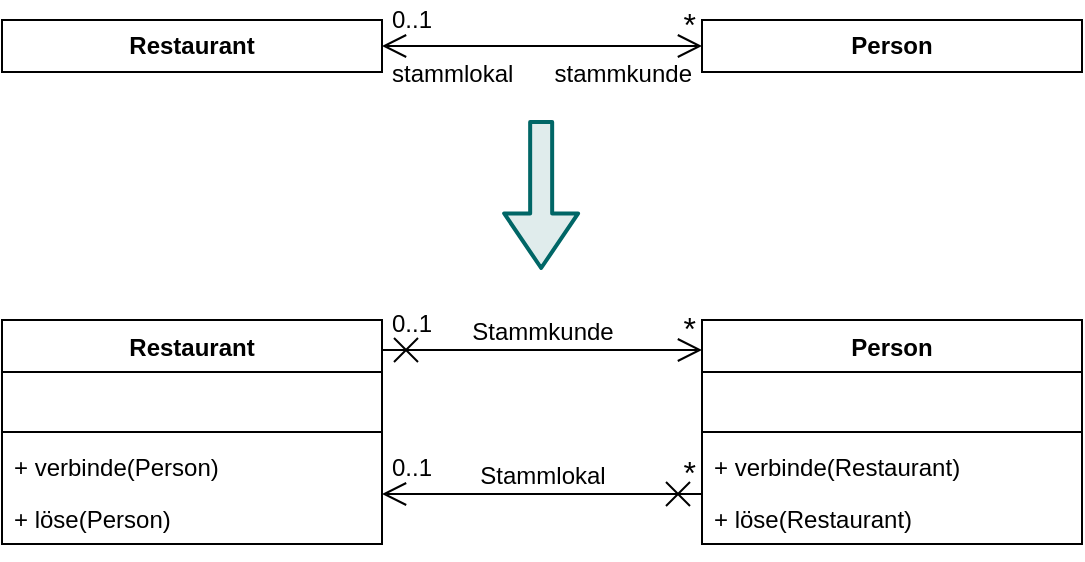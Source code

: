 <mxfile version="25.0.3">
  <diagram name="Seite-1" id="BKRfMI5abuOFoWmJq0zK">
    <mxGraphModel dx="875" dy="473" grid="1" gridSize="10" guides="1" tooltips="1" connect="1" arrows="1" fold="1" page="1" pageScale="1" pageWidth="827" pageHeight="1169" math="0" shadow="0">
      <root>
        <mxCell id="0" />
        <mxCell id="1" parent="0" />
        <mxCell id="IaKYG4yvnXf-astbD4Oj-56" value="" style="rounded=0;whiteSpace=wrap;html=1;strokeColor=none;" parent="1" vertex="1">
          <mxGeometry x="80" y="80" width="540" height="280" as="geometry" />
        </mxCell>
        <mxCell id="MBw85vdi80VA92OxYh2Z-2" value="Restaurant" style="rounded=0;whiteSpace=wrap;html=1;fontStyle=1" parent="1" vertex="1">
          <mxGeometry x="80" y="90" width="190" height="26" as="geometry" />
        </mxCell>
        <mxCell id="MBw85vdi80VA92OxYh2Z-3" value="Person" style="rounded=0;whiteSpace=wrap;html=1;fontStyle=1" parent="1" vertex="1">
          <mxGeometry x="430" y="90" width="190" height="26" as="geometry" />
        </mxCell>
        <mxCell id="ttQVAZBpi68U4xG_rW-i-1" value="" style="endArrow=open;html=1;rounded=0;align=center;verticalAlign=top;endFill=0;labelBackgroundColor=none;exitX=1;exitY=0.5;exitDx=0;exitDy=0;entryX=0;entryY=0.5;entryDx=0;entryDy=0;startArrow=open;startFill=0;spacingBottom=0;endSize=10;startSize=10;" parent="1" source="MBw85vdi80VA92OxYh2Z-2" target="MBw85vdi80VA92OxYh2Z-3" edge="1">
          <mxGeometry relative="1" as="geometry">
            <mxPoint x="300" y="130" as="sourcePoint" />
            <mxPoint x="460" y="130" as="targetPoint" />
          </mxGeometry>
        </mxCell>
        <mxCell id="ttQVAZBpi68U4xG_rW-i-2" value="0..1" style="resizable=0;html=1;align=left;verticalAlign=bottom;labelBackgroundColor=none;spacingBottom=5;spacingLeft=3;" parent="ttQVAZBpi68U4xG_rW-i-1" connectable="0" vertex="1">
          <mxGeometry x="-1" relative="1" as="geometry" />
        </mxCell>
        <mxCell id="ttQVAZBpi68U4xG_rW-i-3" value="stammlokal" style="resizable=0;html=1;align=left;verticalAlign=top;labelBackgroundColor=none;spacingLeft=3;" parent="ttQVAZBpi68U4xG_rW-i-1" connectable="0" vertex="1">
          <mxGeometry x="-1" relative="1" as="geometry" />
        </mxCell>
        <mxCell id="ttQVAZBpi68U4xG_rW-i-4" value="&lt;font&gt;*&lt;/font&gt;" style="resizable=0;html=1;align=right;verticalAlign=bottom;labelBackgroundColor=none;spacingBottom=0;spacingRight=3;fontSize=16;" parent="ttQVAZBpi68U4xG_rW-i-1" connectable="0" vertex="1">
          <mxGeometry x="1" relative="1" as="geometry" />
        </mxCell>
        <mxCell id="ttQVAZBpi68U4xG_rW-i-5" value="stammkunde" style="resizable=0;html=1;align=right;verticalAlign=top;labelBackgroundColor=none;spacingBottom=3;spacing=2;spacingRight=3;spacingTop=4;" parent="1" connectable="0" vertex="1">
          <mxGeometry x="480" y="103" as="geometry">
            <mxPoint x="-52" y="-4" as="offset" />
          </mxGeometry>
        </mxCell>
        <mxCell id="eManhQ6DjwKJN7s-khrz-9" value="Stammkunde" style="endArrow=open;html=1;rounded=0;align=center;verticalAlign=bottom;endFill=0;labelBackgroundColor=none;exitX=1;exitY=0.5;exitDx=0;exitDy=0;startArrow=cross;startFill=0;spacingBottom=0;endSize=10;startSize=10;fontSize=12;" parent="1" edge="1">
          <mxGeometry relative="1" as="geometry">
            <mxPoint x="270" y="255" as="sourcePoint" />
            <mxPoint x="430" y="255" as="targetPoint" />
          </mxGeometry>
        </mxCell>
        <mxCell id="eManhQ6DjwKJN7s-khrz-10" value="0..1" style="resizable=0;html=1;align=left;verticalAlign=bottom;labelBackgroundColor=none;spacingBottom=5;spacingLeft=3;" parent="eManhQ6DjwKJN7s-khrz-9" connectable="0" vertex="1">
          <mxGeometry x="-1" relative="1" as="geometry" />
        </mxCell>
        <mxCell id="eManhQ6DjwKJN7s-khrz-12" value="&lt;font&gt;*&lt;/font&gt;" style="resizable=0;html=1;align=right;verticalAlign=bottom;labelBackgroundColor=none;spacingBottom=0;spacingRight=3;fontSize=16;" parent="eManhQ6DjwKJN7s-khrz-9" connectable="0" vertex="1">
          <mxGeometry x="1" relative="1" as="geometry" />
        </mxCell>
        <mxCell id="eManhQ6DjwKJN7s-khrz-13" value="Stammlokal" style="endArrow=cross;html=1;rounded=0;align=center;verticalAlign=bottom;endFill=0;labelBackgroundColor=none;exitX=1;exitY=0.5;exitDx=0;exitDy=0;startArrow=open;startFill=0;spacingBottom=0;endSize=10;startSize=10;fontSize=12;" parent="1" edge="1">
          <mxGeometry relative="1" as="geometry">
            <mxPoint x="270" y="327" as="sourcePoint" />
            <mxPoint x="430" y="327" as="targetPoint" />
          </mxGeometry>
        </mxCell>
        <mxCell id="eManhQ6DjwKJN7s-khrz-14" value="0..1" style="resizable=0;html=1;align=left;verticalAlign=bottom;labelBackgroundColor=none;spacingBottom=5;spacingLeft=3;" parent="eManhQ6DjwKJN7s-khrz-13" connectable="0" vertex="1">
          <mxGeometry x="-1" relative="1" as="geometry" />
        </mxCell>
        <mxCell id="eManhQ6DjwKJN7s-khrz-16" value="&lt;font&gt;*&lt;/font&gt;" style="resizable=0;html=1;align=right;verticalAlign=bottom;labelBackgroundColor=none;spacingBottom=0;spacingRight=3;fontSize=16;" parent="eManhQ6DjwKJN7s-khrz-13" connectable="0" vertex="1">
          <mxGeometry x="1" relative="1" as="geometry" />
        </mxCell>
        <mxCell id="eManhQ6DjwKJN7s-khrz-17" value="Person" style="swimlane;fontStyle=1;align=center;verticalAlign=top;childLayout=stackLayout;horizontal=1;startSize=26;horizontalStack=0;resizeParent=1;resizeParentMax=0;resizeLast=0;collapsible=1;marginBottom=0;whiteSpace=wrap;html=1;" parent="1" vertex="1">
          <mxGeometry x="430" y="240" width="190" height="112" as="geometry" />
        </mxCell>
        <mxCell id="eManhQ6DjwKJN7s-khrz-18" value="&amp;nbsp;" style="text;strokeColor=none;fillColor=none;align=left;verticalAlign=top;spacingLeft=4;spacingRight=4;overflow=hidden;rotatable=0;points=[[0,0.5],[1,0.5]];portConstraint=eastwest;whiteSpace=wrap;html=1;" parent="eManhQ6DjwKJN7s-khrz-17" vertex="1">
          <mxGeometry y="26" width="190" height="26" as="geometry" />
        </mxCell>
        <mxCell id="eManhQ6DjwKJN7s-khrz-19" value="" style="line;strokeWidth=1;fillColor=none;align=left;verticalAlign=middle;spacingTop=-1;spacingLeft=3;spacingRight=3;rotatable=0;labelPosition=right;points=[];portConstraint=eastwest;strokeColor=inherit;" parent="eManhQ6DjwKJN7s-khrz-17" vertex="1">
          <mxGeometry y="52" width="190" height="8" as="geometry" />
        </mxCell>
        <mxCell id="eManhQ6DjwKJN7s-khrz-20" value="+ verbinde(Restaurant)" style="text;strokeColor=none;fillColor=none;align=left;verticalAlign=top;spacingLeft=4;spacingRight=4;overflow=hidden;rotatable=0;points=[[0,0.5],[1,0.5]];portConstraint=eastwest;whiteSpace=wrap;html=1;" parent="eManhQ6DjwKJN7s-khrz-17" vertex="1">
          <mxGeometry y="60" width="190" height="26" as="geometry" />
        </mxCell>
        <mxCell id="eManhQ6DjwKJN7s-khrz-21" value="+ löse(Restaurant)" style="text;strokeColor=none;fillColor=none;align=left;verticalAlign=top;spacingLeft=4;spacingRight=4;overflow=hidden;rotatable=0;points=[[0,0.5],[1,0.5]];portConstraint=eastwest;whiteSpace=wrap;html=1;" parent="eManhQ6DjwKJN7s-khrz-17" vertex="1">
          <mxGeometry y="86" width="190" height="26" as="geometry" />
        </mxCell>
        <mxCell id="eManhQ6DjwKJN7s-khrz-22" value="Restaurant" style="swimlane;fontStyle=1;align=center;verticalAlign=top;childLayout=stackLayout;horizontal=1;startSize=26;horizontalStack=0;resizeParent=1;resizeParentMax=0;resizeLast=0;collapsible=1;marginBottom=0;whiteSpace=wrap;html=1;" parent="1" vertex="1">
          <mxGeometry x="80" y="240" width="190" height="112" as="geometry" />
        </mxCell>
        <mxCell id="eManhQ6DjwKJN7s-khrz-23" value="&amp;nbsp;" style="text;strokeColor=none;fillColor=none;align=left;verticalAlign=top;spacingLeft=4;spacingRight=4;overflow=hidden;rotatable=0;points=[[0,0.5],[1,0.5]];portConstraint=eastwest;whiteSpace=wrap;html=1;" parent="eManhQ6DjwKJN7s-khrz-22" vertex="1">
          <mxGeometry y="26" width="190" height="26" as="geometry" />
        </mxCell>
        <mxCell id="eManhQ6DjwKJN7s-khrz-24" value="" style="line;strokeWidth=1;fillColor=none;align=left;verticalAlign=middle;spacingTop=-1;spacingLeft=3;spacingRight=3;rotatable=0;labelPosition=right;points=[];portConstraint=eastwest;strokeColor=inherit;" parent="eManhQ6DjwKJN7s-khrz-22" vertex="1">
          <mxGeometry y="52" width="190" height="8" as="geometry" />
        </mxCell>
        <mxCell id="eManhQ6DjwKJN7s-khrz-2" value="+ verbinde(Person)" style="text;strokeColor=none;fillColor=none;align=left;verticalAlign=top;spacingLeft=4;spacingRight=4;overflow=hidden;rotatable=0;points=[[0,0.5],[1,0.5]];portConstraint=eastwest;whiteSpace=wrap;html=1;" parent="eManhQ6DjwKJN7s-khrz-22" vertex="1">
          <mxGeometry y="60" width="190" height="26" as="geometry" />
        </mxCell>
        <mxCell id="eManhQ6DjwKJN7s-khrz-3" value="+ löse(Person)" style="text;strokeColor=none;fillColor=none;align=left;verticalAlign=top;spacingLeft=4;spacingRight=4;overflow=hidden;rotatable=0;points=[[0,0.5],[1,0.5]];portConstraint=eastwest;whiteSpace=wrap;html=1;" parent="eManhQ6DjwKJN7s-khrz-22" vertex="1">
          <mxGeometry y="86" width="190" height="26" as="geometry" />
        </mxCell>
        <mxCell id="qAxHnL9Fbo1uO3pAZXBX-2" value="" style="shape=flexArrow;endArrow=classic;html=1;rounded=1;strokeColor=#006666;strokeWidth=2;flowAnimation=0;shadow=0;endSize=8.429;startSize=4;endWidth=24;fillColor=#E0ECEC;" edge="1" parent="1">
          <mxGeometry width="50" height="50" relative="1" as="geometry">
            <mxPoint x="349.58" y="140" as="sourcePoint" />
            <mxPoint x="349.58" y="215" as="targetPoint" />
          </mxGeometry>
        </mxCell>
      </root>
    </mxGraphModel>
  </diagram>
</mxfile>
